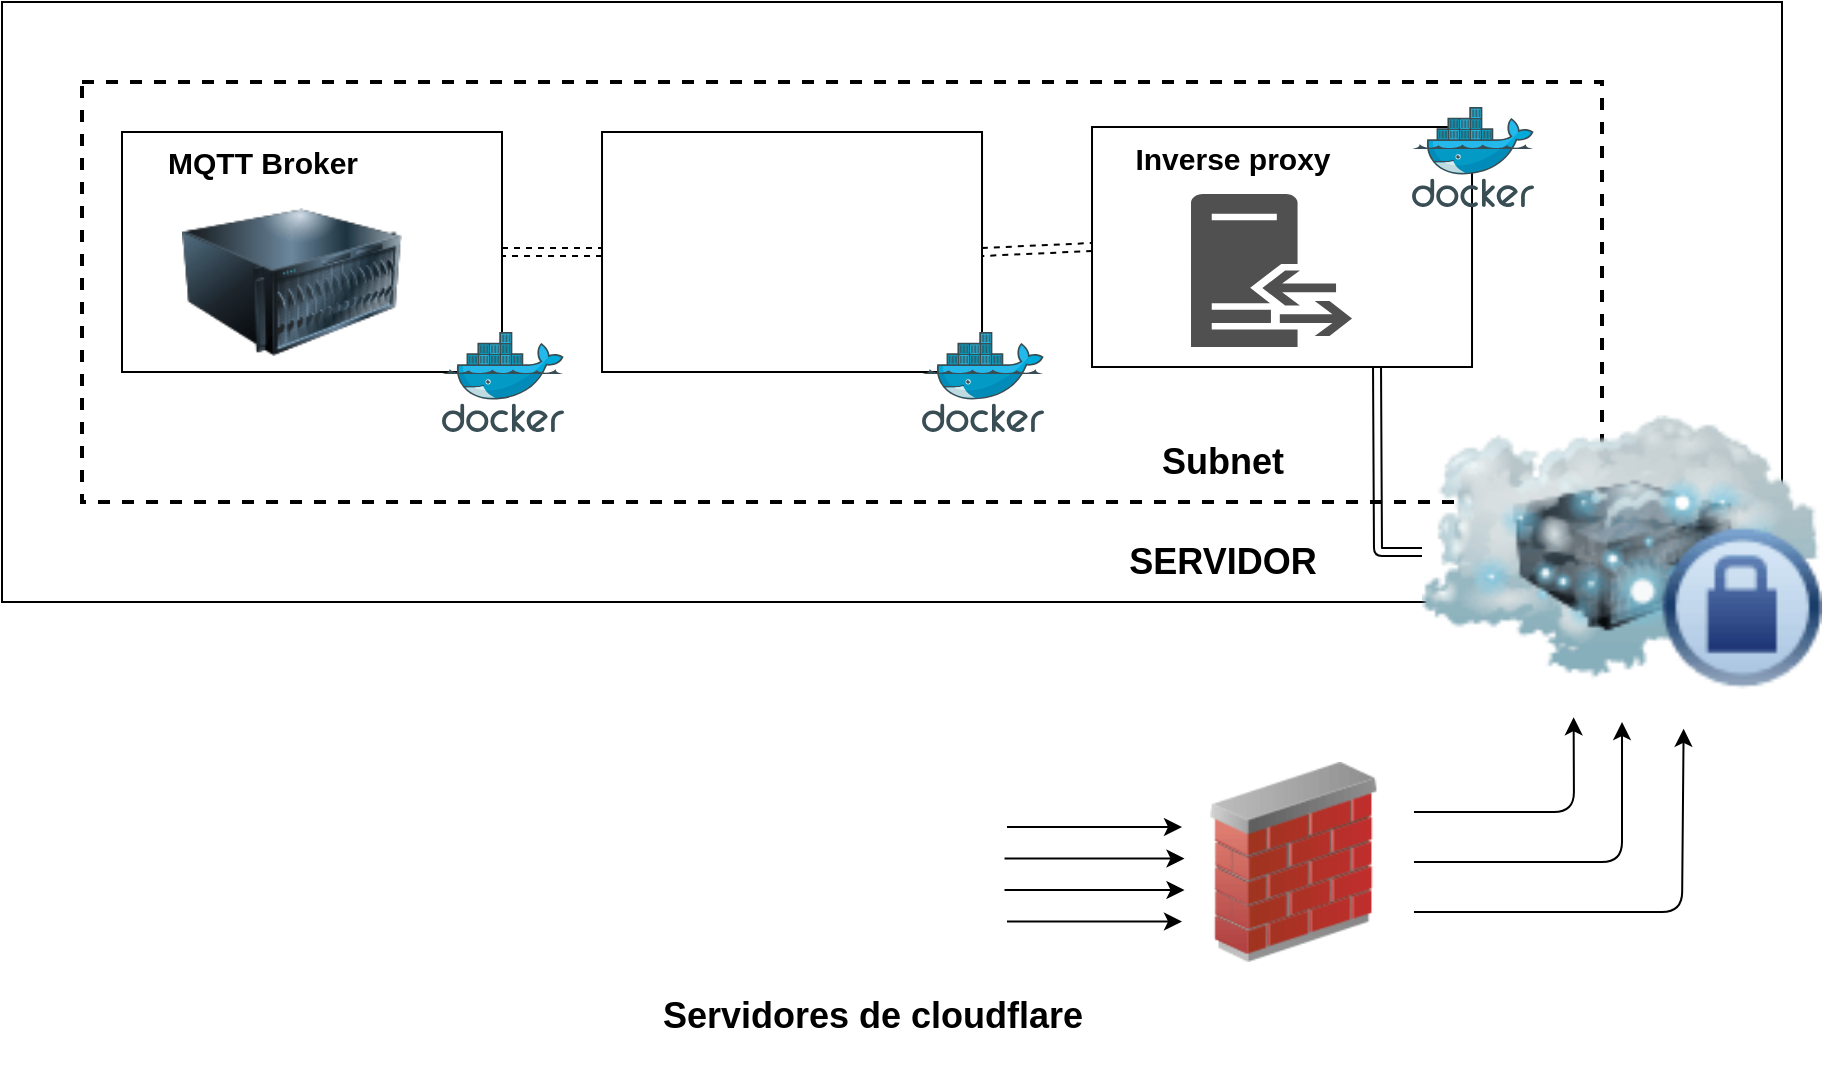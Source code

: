 <mxfile>
    <diagram id="bwhrKk_-2dSxfilchsy-" name="Page-1">
        <mxGraphModel dx="1754" dy="466" grid="0" gridSize="10" guides="1" tooltips="1" connect="1" arrows="1" fold="1" page="0" pageScale="1" pageWidth="850" pageHeight="1100" math="0" shadow="0">
            <root>
                <mxCell id="0"/>
                <mxCell id="1" parent="0"/>
                <mxCell id="49" value="" style="rounded=0;whiteSpace=wrap;html=1;" vertex="1" parent="1">
                    <mxGeometry x="-70" y="410" width="890" height="300" as="geometry"/>
                </mxCell>
                <mxCell id="9" value="" style="rounded=0;whiteSpace=wrap;html=1;movable=1;resizable=1;rotatable=1;deletable=1;editable=1;locked=0;connectable=1;dashed=1;strokeWidth=2;" vertex="1" parent="1">
                    <mxGeometry x="-30" y="450" width="760" height="210" as="geometry"/>
                </mxCell>
                <mxCell id="81" style="edgeStyle=none;html=1;exitX=1;exitY=0.5;exitDx=0;exitDy=0;entryX=0.5;entryY=1;entryDx=0;entryDy=0;" edge="1" parent="1" source="8" target="7">
                    <mxGeometry relative="1" as="geometry">
                        <Array as="points">
                            <mxPoint x="740" y="840"/>
                        </Array>
                    </mxGeometry>
                </mxCell>
                <mxCell id="8" value="" style="image;html=1;image=img/lib/clip_art/networking/Firewall_02_128x128.png" vertex="1" parent="1">
                    <mxGeometry x="515.99" y="790" width="120" height="100" as="geometry"/>
                </mxCell>
                <mxCell id="38" value="" style="group;movable=1;resizable=1;rotatable=1;deletable=1;editable=1;locked=0;connectable=1;" vertex="1" connectable="0" parent="1">
                    <mxGeometry x="475.01" y="472.5" width="220.98" height="150" as="geometry"/>
                </mxCell>
                <mxCell id="34" value="" style="rounded=0;whiteSpace=wrap;html=1;movable=1;resizable=1;rotatable=1;deletable=1;editable=1;locked=0;connectable=1;" vertex="1" parent="38">
                    <mxGeometry width="190" height="120" as="geometry"/>
                </mxCell>
                <mxCell id="12" value="" style="sketch=0;pointerEvents=1;shadow=0;dashed=0;html=1;strokeColor=none;fillColor=#505050;labelPosition=center;verticalLabelPosition=bottom;verticalAlign=top;outlineConnect=0;align=center;shape=mxgraph.office.servers.reverse_proxy;movable=1;resizable=1;rotatable=1;deletable=1;editable=1;locked=0;connectable=1;" vertex="1" parent="38">
                    <mxGeometry x="49.5" y="33.5" width="80.5" height="76.5" as="geometry"/>
                </mxCell>
                <mxCell id="36" value="&lt;font style=&quot;font-size: 15px;&quot;&gt;&lt;b&gt;Inverse proxy&lt;/b&gt;&lt;/font&gt;" style="text;html=1;align=center;verticalAlign=middle;resizable=1;points=[];autosize=1;strokeColor=none;fillColor=none;movable=1;rotatable=1;deletable=1;editable=1;locked=0;connectable=1;" vertex="1" parent="38">
                    <mxGeometry x="10" width="120" height="30" as="geometry"/>
                </mxCell>
                <mxCell id="37" value="" style="image;sketch=0;aspect=fixed;html=1;points=[];align=center;fontSize=12;image=img/lib/mscae/Docker.svg;movable=1;resizable=1;rotatable=1;deletable=1;editable=1;locked=0;connectable=1;" vertex="1" parent="38">
                    <mxGeometry x="160" y="-10" width="60.98" height="50" as="geometry"/>
                </mxCell>
                <mxCell id="7" value="" style="image;html=1;image=img/lib/clip_art/networking/Cloud_Server_Private_128x128.png;movable=1;resizable=1;rotatable=1;deletable=1;editable=1;locked=0;connectable=1;" vertex="1" parent="1">
                    <mxGeometry x="640.01" y="600" width="200" height="170" as="geometry"/>
                </mxCell>
                <mxCell id="47" style="edgeStyle=none;html=1;exitX=1;exitY=0.5;exitDx=0;exitDy=0;entryX=0;entryY=0.5;entryDx=0;entryDy=0;shape=link;dashed=1;" edge="1" parent="1" source="22" target="34">
                    <mxGeometry relative="1" as="geometry"/>
                </mxCell>
                <mxCell id="22" value="" style="rounded=0;whiteSpace=wrap;html=1;container=0;movable=1;resizable=1;rotatable=1;deletable=1;editable=1;locked=0;connectable=1;" vertex="1" parent="1">
                    <mxGeometry x="230.01" y="475" width="190" height="120" as="geometry"/>
                </mxCell>
                <mxCell id="25" value="" style="image;sketch=0;aspect=fixed;html=1;points=[];align=center;fontSize=12;image=img/lib/mscae/Docker.svg;container=0;movable=1;resizable=1;rotatable=1;deletable=1;editable=1;locked=0;connectable=1;" vertex="1" parent="1">
                    <mxGeometry x="390.01" y="575" width="60.98" height="50" as="geometry"/>
                </mxCell>
                <mxCell id="27" value="" style="shape=image;verticalLabelPosition=bottom;labelBackgroundColor=default;verticalAlign=top;aspect=fixed;imageAspect=0;image=https://upload.wikimedia.org/wikipedia/commons/2/2b/Node-red-icon.png;movable=1;resizable=1;rotatable=1;deletable=1;editable=1;locked=0;connectable=1;" vertex="1" parent="1">
                    <mxGeometry x="260.01" y="485" width="110" height="110" as="geometry"/>
                </mxCell>
                <mxCell id="40" value="" style="endArrow=none;dashed=1;html=1;entryX=1;entryY=0.5;entryDx=0;entryDy=0;movable=1;resizable=1;rotatable=1;deletable=1;editable=1;locked=0;connectable=1;exitX=0;exitY=0.5;exitDx=0;exitDy=0;shape=link;" edge="1" parent="1" source="22" target="20">
                    <mxGeometry width="50" height="50" relative="1" as="geometry">
                        <mxPoint x="310.01" y="467.5" as="sourcePoint"/>
                        <mxPoint x="730.01" y="387.5" as="targetPoint"/>
                    </mxGeometry>
                </mxCell>
                <mxCell id="20" value="" style="rounded=0;whiteSpace=wrap;html=1;movable=1;resizable=1;rotatable=1;deletable=1;editable=1;locked=0;connectable=1;" vertex="1" parent="1">
                    <mxGeometry x="-10" y="475" width="190" height="120" as="geometry"/>
                </mxCell>
                <mxCell id="17" value="" style="image;html=1;image=img/lib/clip_art/computers/Server_128x128.png;movable=1;resizable=1;rotatable=1;deletable=1;editable=1;locked=0;connectable=1;" vertex="1" parent="1">
                    <mxGeometry x="20" y="505" width="110" height="90" as="geometry"/>
                </mxCell>
                <mxCell id="18" value="&lt;font style=&quot;font-size: 15px;&quot;&gt;&lt;b&gt;MQTT Broker&lt;/b&gt;&lt;/font&gt;" style="text;html=1;align=center;verticalAlign=middle;resizable=1;points=[];autosize=1;strokeColor=none;fillColor=none;movable=1;rotatable=1;deletable=1;editable=1;locked=0;connectable=1;" vertex="1" parent="1">
                    <mxGeometry y="475" width="120" height="30" as="geometry"/>
                </mxCell>
                <mxCell id="10" value="" style="image;sketch=0;aspect=fixed;html=1;points=[];align=center;fontSize=12;image=img/lib/mscae/Docker.svg;movable=1;resizable=1;rotatable=1;deletable=1;editable=1;locked=0;connectable=1;" vertex="1" parent="1">
                    <mxGeometry x="150" y="575" width="60.98" height="50" as="geometry"/>
                </mxCell>
                <mxCell id="48" value="&lt;font style=&quot;font-size: 18px;&quot;&gt;&lt;b style=&quot;&quot;&gt;SERVIDOR&lt;/b&gt;&lt;/font&gt;" style="text;html=1;align=center;verticalAlign=middle;resizable=0;points=[];autosize=1;strokeColor=none;fillColor=none;" vertex="1" parent="1">
                    <mxGeometry x="480" y="670" width="120" height="40" as="geometry"/>
                </mxCell>
                <mxCell id="57" value="" style="group" vertex="1" connectable="0" parent="1">
                    <mxGeometry x="90" y="750" width="390" height="193.28" as="geometry"/>
                </mxCell>
                <mxCell id="43" value="" style="shape=image;verticalLabelPosition=bottom;labelBackgroundColor=default;verticalAlign=top;aspect=fixed;imageAspect=0;image=https://cf-assets.www.cloudflare.com/slt3lc6tev37/Ls9hAx2qixPMwKA7HF2Ei/bdc328bf105a7438bad97f1a86479a44/data-localization-suite-illustration.svg;flipV=0;flipH=0;" vertex="1" parent="57">
                    <mxGeometry width="341" height="193.28" as="geometry"/>
                </mxCell>
                <mxCell id="56" value="&lt;font style=&quot;font-size: 18px;&quot;&gt;&lt;b&gt;Servidores de cloudflare&lt;/b&gt;&lt;/font&gt;" style="text;html=1;align=center;verticalAlign=middle;resizable=0;points=[];autosize=1;strokeColor=none;fillColor=none;" vertex="1" parent="57">
                    <mxGeometry x="160" y="146.64" width="230" height="40" as="geometry"/>
                </mxCell>
                <mxCell id="63" value="" style="group;rotation=-225;strokeWidth=3;" vertex="1" connectable="0" parent="1">
                    <mxGeometry x="400" y="800" width="100" height="90" as="geometry"/>
                </mxCell>
                <mxCell id="58" value="" style="endArrow=classic;html=1;" edge="1" parent="63">
                    <mxGeometry width="50" height="50" relative="1" as="geometry">
                        <mxPoint x="32.5" y="22.5" as="sourcePoint"/>
                        <mxPoint x="120" y="22.5" as="targetPoint"/>
                    </mxGeometry>
                </mxCell>
                <mxCell id="60" value="" style="endArrow=classic;html=1;" edge="1" parent="63">
                    <mxGeometry width="50" height="50" relative="1" as="geometry">
                        <mxPoint x="31.25" y="38.25" as="sourcePoint"/>
                        <mxPoint x="121.25" y="38.25" as="targetPoint"/>
                    </mxGeometry>
                </mxCell>
                <mxCell id="61" value="" style="endArrow=classic;html=1;" edge="1" parent="63">
                    <mxGeometry width="50" height="50" relative="1" as="geometry">
                        <mxPoint x="31.25" y="54" as="sourcePoint"/>
                        <mxPoint x="121.25" y="54" as="targetPoint"/>
                    </mxGeometry>
                </mxCell>
                <mxCell id="62" value="" style="endArrow=classic;html=1;" edge="1" parent="63">
                    <mxGeometry width="50" height="50" relative="1" as="geometry">
                        <mxPoint x="32.5" y="69.75" as="sourcePoint"/>
                        <mxPoint x="120" y="69.75" as="targetPoint"/>
                    </mxGeometry>
                </mxCell>
                <mxCell id="69" value="&lt;font style=&quot;font-size: 18px;&quot;&gt;&lt;b style=&quot;&quot;&gt;Subnet&lt;/b&gt;&lt;/font&gt;" style="text;html=1;align=center;verticalAlign=middle;resizable=0;points=[];autosize=1;strokeColor=none;fillColor=none;" vertex="1" parent="1">
                    <mxGeometry x="500" y="620" width="80" height="40" as="geometry"/>
                </mxCell>
                <mxCell id="82" style="edgeStyle=none;html=1;exitX=1;exitY=0.25;exitDx=0;exitDy=0;entryX=0.379;entryY=0.986;entryDx=0;entryDy=0;entryPerimeter=0;" edge="1" parent="1" source="8" target="7">
                    <mxGeometry relative="1" as="geometry">
                        <Array as="points">
                            <mxPoint x="716" y="815"/>
                        </Array>
                    </mxGeometry>
                </mxCell>
                <mxCell id="83" style="edgeStyle=none;html=1;exitX=1;exitY=0.75;exitDx=0;exitDy=0;entryX=0.654;entryY=1.02;entryDx=0;entryDy=0;entryPerimeter=0;" edge="1" parent="1" source="8" target="7">
                    <mxGeometry relative="1" as="geometry">
                        <Array as="points">
                            <mxPoint x="770" y="865"/>
                        </Array>
                    </mxGeometry>
                </mxCell>
                <mxCell id="84" value="" style="shape=link;html=1;exitX=0.75;exitY=1;exitDx=0;exitDy=0;entryX=0;entryY=0.5;entryDx=0;entryDy=0;" edge="1" parent="1" source="34" target="7">
                    <mxGeometry width="100" relative="1" as="geometry">
                        <mxPoint x="350" y="590" as="sourcePoint"/>
                        <mxPoint x="450" y="590" as="targetPoint"/>
                        <Array as="points">
                            <mxPoint x="618" y="685"/>
                        </Array>
                    </mxGeometry>
                </mxCell>
            </root>
        </mxGraphModel>
    </diagram>
</mxfile>